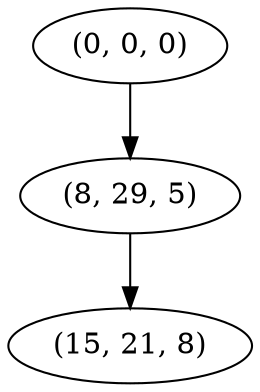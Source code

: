 digraph tree {
    "(0, 0, 0)";
    "(8, 29, 5)";
    "(15, 21, 8)";
    "(0, 0, 0)" -> "(8, 29, 5)";
    "(8, 29, 5)" -> "(15, 21, 8)";
}
